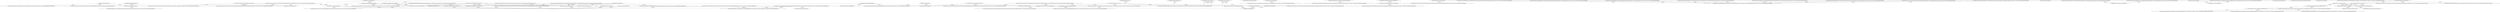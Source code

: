 digraph G {
0 [label="Microsoft.Extensions.Hosting.IHostApplicationLifetime"];
1 [label="Microsoft.Extensions.Logging.ILogger`1[[Microsoft.Extensions.Hosting.Internal.ApplicationLifetime, Microsoft.Extensions.Hosting, Version=8.0.0.0, Culture=neutral, PublicKeyToken=adb9793829ddae60]]"];
2 [label="Microsoft.Extensions.Hosting.IHostLifetime"];
3 [label="Microsoft.Extensions.Options.IOptions`1[[Microsoft.Extensions.Hosting.ConsoleLifetimeOptions, Microsoft.Extensions.Hosting, Version=8.0.0.0, Culture=neutral, PublicKeyToken=adb9793829ddae60]]"];
4 [label="Microsoft.Extensions.Hosting.IHostEnvironment"];
5 [label="Microsoft.Extensions.Options.IOptions`1[[Microsoft.Extensions.Hosting.HostOptions, Microsoft.Extensions.Hosting, Version=8.0.0.0, Culture=neutral, PublicKeyToken=adb9793829ddae60]]"];
6 [label="Microsoft.Extensions.Options.IOptions`1"];
7 ;
8 [label="Microsoft.Extensions.Options.IOptionsSnapshot`1"];
9 ;
10 [label="Microsoft.Extensions.Options.IOptionsMonitor`1"];
11 ;
12 ;
13 ;
14 [label="Microsoft.Extensions.Options.IOptionsFactory`1"];
15 ;
16 ;
17 [label="Microsoft.Extensions.Options.IOptionsMonitorCache`1"];
18 [label="Microsoft.Extensions.Logging.ILoggerFactory"];
19 [label="Microsoft.Extensions.Logging.ILogger`1"];
20 [label="System.Diagnostics.Metrics.IMeterFactory"];
21 [label="Microsoft.Extensions.Diagnostics.Metrics.MetricsSubscriptionManager"];
22 [label="System.Collections.Generic.IEnumerable`1[[Microsoft.Extensions.Diagnostics.Metrics.IMetricsListener, Microsoft.Extensions.Diagnostics.Abstractions, Version=8.0.0.0, Culture=neutral, PublicKeyToken=adb9793829ddae60]]"];
23 [label="Microsoft.Extensions.Options.IOptionsMonitor`1[[Microsoft.Extensions.Diagnostics.Metrics.MetricsOptions, Microsoft.Extensions.Diagnostics.Abstractions, Version=8.0.0.0, Culture=neutral, PublicKeyToken=adb9793829ddae60]]"];
24 [label="Microsoft.Extensions.Options.IStartupValidator"];
25 [label="Microsoft.Extensions.Options.IOptions`1[[Microsoft.Extensions.Options.StartupValidatorOptions, Microsoft.Extensions.Options, Version=8.0.0.0, Culture=neutral, PublicKeyToken=adb9793829ddae60]]"];
26 [label="Microsoft.Extensions.Options.IConfigureOptions`1[[Microsoft.Extensions.DependencyInjection.MetricsServiceExtensions+NoOpOptions, Microsoft.Extensions.Diagnostics, Version=8.0.0.0, Culture=neutral, PublicKeyToken=adb9793829ddae60]]"];
27 [label="Microsoft.Extensions.Diagnostics.Metrics.Configuration.IMetricListenerConfigurationFactory"];
28 [label="System.Collections.Generic.IEnumerable`1[[Microsoft.Extensions.Diagnostics.Metrics.Configuration.MetricsConfiguration, Microsoft.Extensions.Diagnostics, Version=8.0.0.0, Culture=neutral, PublicKeyToken=adb9793829ddae60]]"];
29 [label="Microsoft.Extensions.Logging.Configuration.ILoggerProviderConfigurationFactory"];
30 [label="System.Collections.Generic.IEnumerable`1[[Microsoft.Extensions.Logging.Configuration.LoggingConfiguration, Microsoft.Extensions.Logging.Configuration, Version=8.0.0.0, Culture=neutral, PublicKeyToken=adb9793829ddae60]]"];
31 [label="Microsoft.Extensions.Logging.Configuration.ILoggerProviderConfiguration`1"];
32 [label="Microsoft.Extensions.Logging.Console.ConsoleFormatter"];
33 [label="Microsoft.Extensions.Options.IOptionsMonitor`1[[Microsoft.Extensions.Logging.Console.SimpleConsoleFormatterOptions, Microsoft.Extensions.Logging.Console, Version=8.0.0.0, Culture=neutral, PublicKeyToken=adb9793829ddae60]]"];
34 [label="Microsoft.Extensions.Options.IConfigureOptions`1[[Microsoft.Extensions.Logging.Console.JsonConsoleFormatterOptions, Microsoft.Extensions.Logging.Console, Version=8.0.0.0, Culture=neutral, PublicKeyToken=adb9793829ddae60]]"];
35 [label="Microsoft.Extensions.Logging.Configuration.ILoggerProviderConfiguration`1[[Microsoft.Extensions.Logging.Console.ConsoleLoggerProvider, Microsoft.Extensions.Logging.Console, Version=8.0.0.0, Culture=neutral, PublicKeyToken=adb9793829ddae60]]"];
36 [label="Microsoft.Extensions.Options.IOptionsChangeTokenSource`1[[Microsoft.Extensions.Logging.Console.JsonConsoleFormatterOptions, Microsoft.Extensions.Logging.Console, Version=8.0.0.0, Culture=neutral, PublicKeyToken=adb9793829ddae60]]"];
37 [label="Microsoft.Extensions.Options.IConfigureOptions`1[[Microsoft.Extensions.Logging.Console.ConsoleFormatterOptions, Microsoft.Extensions.Logging.Console, Version=8.0.0.0, Culture=neutral, PublicKeyToken=adb9793829ddae60]]"];
38 [label="Microsoft.Extensions.Options.IOptionsChangeTokenSource`1[[Microsoft.Extensions.Logging.Console.ConsoleFormatterOptions, Microsoft.Extensions.Logging.Console, Version=8.0.0.0, Culture=neutral, PublicKeyToken=adb9793829ddae60]]"];
39 [label="Microsoft.Extensions.Options.IConfigureOptions`1[[Microsoft.Extensions.Logging.Console.SimpleConsoleFormatterOptions, Microsoft.Extensions.Logging.Console, Version=8.0.0.0, Culture=neutral, PublicKeyToken=adb9793829ddae60]]"];
40 [label="Microsoft.Extensions.Options.IOptionsChangeTokenSource`1[[Microsoft.Extensions.Logging.Console.SimpleConsoleFormatterOptions, Microsoft.Extensions.Logging.Console, Version=8.0.0.0, Culture=neutral, PublicKeyToken=adb9793829ddae60]]"];
41 [label="Microsoft.Extensions.Logging.ILoggerProvider"];
42 [label="Microsoft.Extensions.Options.IConfigureOptions`1[[Microsoft.Extensions.Logging.Console.ConsoleLoggerOptions, Microsoft.Extensions.Logging.Console, Version=8.0.0.0, Culture=neutral, PublicKeyToken=adb9793829ddae60]]"];
43 [label="Microsoft.Extensions.Options.IOptionsChangeTokenSource`1[[Microsoft.Extensions.Logging.Console.ConsoleLoggerOptions, Microsoft.Extensions.Logging.Console, Version=8.0.0.0, Culture=neutral, PublicKeyToken=adb9793829ddae60]]"];
44 [label="Microsoft.Extensions.Options.IConfigureOptions`1[[Microsoft.Extensions.Logging.LoggerFilterOptions, Microsoft.Extensions.Logging, Version=8.0.0.0, Culture=neutral, PublicKeyToken=adb9793829ddae60]]"];
45 [label="Microsoft.Extensions.Logging.EventSource.LoggingEventSource"];
46 [label="Microsoft.Extensions.Options.IOptionsChangeTokenSource`1[[Microsoft.Extensions.Logging.LoggerFilterOptions, Microsoft.Extensions.Logging, Version=8.0.0.0, Culture=neutral, PublicKeyToken=adb9793829ddae60]]"];
47 [label="Microsoft.AspNetCore.Hosting.IApplicationLifetime"];
48 [label="Microsoft.AspNetCore.Http.IHttpContextFactory"];
49 [label="System.IServiceProvider"];
50 [label="Microsoft.AspNetCore.Http.IMiddlewareFactory"];
51 [label="Microsoft.AspNetCore.Hosting.Builder.IApplicationBuilderFactory"];
52 [label="Microsoft.AspNetCore.Hosting.HostingMetrics"];
53 [label="Microsoft.AspNetCore.Connections.IConnectionListenerFactory"];
54 [label="Microsoft.Extensions.Options.IOptions`1[[Microsoft.AspNetCore.Server.Kestrel.Transport.NamedPipes.NamedPipeTransportOptions, Microsoft.AspNetCore.Server.Kestrel.Transport.NamedPipes, Version=8.0.0.0, Culture=neutral, PublicKeyToken=adb9793829ddae60]]"];
55 [label="Microsoft.Extensions.ObjectPool.ObjectPoolProvider"];
56 [label="Microsoft.Extensions.Options.IConfigureOptions`1[[Microsoft.AspNetCore.Server.Kestrel.Core.KestrelServerOptions, Microsoft.AspNetCore.Server.Kestrel.Core, Version=8.0.0.0, Culture=neutral, PublicKeyToken=adb9793829ddae60]]"];
57 [label="Microsoft.AspNetCore.Server.Kestrel.Core.IHttpsConfigurationService"];
58 [label="Microsoft.AspNetCore.Hosting.Server.IServer"];
59 [label="Microsoft.Extensions.Options.IOptions`1[[Microsoft.AspNetCore.Server.Kestrel.Core.KestrelServerOptions, Microsoft.AspNetCore.Server.Kestrel.Core, Version=8.0.0.0, Culture=neutral, PublicKeyToken=adb9793829ddae60]]"];
60 [label="System.Collections.Generic.IEnumerable`1[[Microsoft.AspNetCore.Connections.IConnectionListenerFactory, Microsoft.AspNetCore.Connections.Abstractions, Version=8.0.0.0, Culture=neutral, PublicKeyToken=adb9793829ddae60]]"];
61 [label="System.Collections.Generic.IEnumerable`1[[Microsoft.AspNetCore.Connections.IMultiplexedConnectionListenerFactory, Microsoft.AspNetCore.Connections.Abstractions, Version=8.0.0.0, Culture=neutral, PublicKeyToken=adb9793829ddae60]]"];
62 [label="Microsoft.AspNetCore.Server.Kestrel.Core.Internal.Infrastructure.KestrelMetrics"];
63 [label="Microsoft.AspNetCore.Server.Kestrel.Core.HttpsConfigurationService+IInitializer"];
64 [label="Microsoft.Extensions.Logging.ILogger`1[[Microsoft.AspNetCore.Server.Kestrel.Core.KestrelServer, Microsoft.AspNetCore.Server.Kestrel.Core, Version=8.0.0.0, Culture=neutral, PublicKeyToken=adb9793829ddae60]]"];
65 [label="Microsoft.Extensions.Logging.ILogger`1[[Microsoft.AspNetCore.Server.Kestrel.Https.Internal.HttpsConnectionMiddleware, Microsoft.AspNetCore.Server.Kestrel.Core, Version=8.0.0.0, Culture=neutral, PublicKeyToken=adb9793829ddae60]]"];
66 [label="Microsoft.AspNetCore.Hosting.IStartupFilter"];
67 [label="Microsoft.Extensions.Configuration.IConfiguration"];
68 [label="Microsoft.Extensions.Options.IConfigureOptions`1[[Microsoft.AspNetCore.Builder.ForwardedHeadersOptions, Microsoft.AspNetCore.HttpOverrides, Version=8.0.0.0, Culture=neutral, PublicKeyToken=adb9793829ddae60]]"];
69 [label="Microsoft.AspNetCore.Routing.IInlineConstraintResolver"];
70 [label="Microsoft.Extensions.Options.IOptions`1[[Microsoft.AspNetCore.Routing.RouteOptions, Microsoft.AspNetCore.Routing, Version=8.0.0.0, Culture=neutral, PublicKeyToken=adb9793829ddae60]]"];
71 [label="Microsoft.AspNetCore.Routing.RoutingMarkerService"];
72 [label="Microsoft.AspNetCore.Routing.ParameterPolicyFactory"];
73 [label="Microsoft.AspNetCore.Routing.Matching.MatcherFactory"];
74 [label="Microsoft.AspNetCore.Routing.Matching.DfaMatcherBuilder"];
75 [label="Microsoft.AspNetCore.Routing.Matching.EndpointSelector"];
76 [label="System.Collections.Generic.IEnumerable`1[[Microsoft.AspNetCore.Routing.MatcherPolicy, Microsoft.AspNetCore.Routing, Version=8.0.0.0, Culture=neutral, PublicKeyToken=adb9793829ddae60]]"];
77 [label="Microsoft.AspNetCore.Routing.Internal.DfaGraphWriter"];
78 [label="Microsoft.AspNetCore.Routing.Matching.DataSourceDependentMatcher+Lifetime"];
79 [label="Microsoft.AspNetCore.Routing.LinkGenerator"];
80 [label="Microsoft.AspNetCore.Routing.Template.TemplateBinderFactory"];
81 [label="Microsoft.AspNetCore.Routing.EndpointDataSource"];
82 [label="Microsoft.Extensions.Logging.ILogger`1[[Microsoft.AspNetCore.Routing.DefaultLinkGenerator, Microsoft.AspNetCore.Routing, Version=8.0.0.0, Culture=neutral, PublicKeyToken=adb9793829ddae60]]"];
83 [label="Microsoft.AspNetCore.Routing.IEndpointAddressScheme`1[[System.String, System.Private.CoreLib, Version=8.0.0.0, Culture=neutral, PublicKeyToken=7cec85d7bea7798e]]"];
84 [label="Microsoft.AspNetCore.Routing.IEndpointAddressScheme`1[[Microsoft.AspNetCore.Routing.RouteValuesAddress, Microsoft.AspNetCore.Routing, Version=8.0.0.0, Culture=neutral, PublicKeyToken=adb9793829ddae60]]"];
85 [label="Microsoft.AspNetCore.Routing.LinkParser"];
86 [label="Microsoft.Extensions.Logging.ILogger`1[[Microsoft.AspNetCore.Routing.DefaultLinkParser, Microsoft.AspNetCore.Routing, Version=8.0.0.0, Culture=neutral, PublicKeyToken=adb9793829ddae60]]"];
87 [label="Microsoft.AspNetCore.Routing.MatcherPolicy"];
88 [label="Microsoft.Extensions.ObjectPool.ObjectPool`1[[Microsoft.AspNetCore.Routing.UriBuildingContext, Microsoft.AspNetCore.Routing, Version=8.0.0.0, Culture=neutral, PublicKeyToken=adb9793829ddae60]]"];
89 [label="Microsoft.AspNetCore.Routing.Patterns.RoutePatternTransformer"];
90 [label="Microsoft.AspNetCore.Routing.RoutingMetrics"];
91 [label="Microsoft.Extensions.Options.IConfigureOptions`1[[Microsoft.AspNetCore.Routing.RouteHandlerOptions, Microsoft.AspNetCore.Routing, Version=8.0.0.0, Culture=neutral, PublicKeyToken=adb9793829ddae60]]"];
92 [label="Microsoft.Extensions.Options.IConfigureOptions`1[[Microsoft.AspNetCore.Routing.RouteOptions, Microsoft.AspNetCore.Routing, Version=8.0.0.0, Culture=neutral, PublicKeyToken=adb9793829ddae60]]"];
93 [label="Microsoft.AspNetCore.Mvc.Infrastructure.IActionDescriptorCollectionProvider"];
94 [label="System.Collections.Generic.IEnumerable`1[[Microsoft.AspNetCore.Mvc.Abstractions.IActionDescriptorProvider, Microsoft.AspNetCore.Mvc.Abstractions, Version=8.0.0.0, Culture=neutral, PublicKeyToken=adb9793829ddae60]]"];
95 [label="System.Collections.Generic.IEnumerable`1[[Microsoft.AspNetCore.Mvc.Infrastructure.IActionDescriptorChangeProvider, Microsoft.AspNetCore.Mvc.Core, Version=8.0.0.0, Culture=neutral, PublicKeyToken=adb9793829ddae60]]"];
96 [label="Microsoft.Extensions.Logging.ILogger`1[[Microsoft.AspNetCore.Mvc.Infrastructure.DefaultActionDescriptorCollectionProvider, Microsoft.AspNetCore.Mvc.Core, Version=8.0.0.0, Culture=neutral, PublicKeyToken=adb9793829ddae60]]"];
97 [label="Microsoft.AspNetCore.Mvc.ApiExplorer.IApiDescriptionGroupCollectionProvider"];
98 [label="System.Collections.Generic.IEnumerable`1[[Microsoft.AspNetCore.Mvc.ApiExplorer.IApiDescriptionProvider, Microsoft.AspNetCore.Mvc.Abstractions, Version=8.0.0.0, Culture=neutral, PublicKeyToken=adb9793829ddae60]]"];
99 [label="Microsoft.AspNetCore.Mvc.ApiExplorer.IApiDescriptionProvider"];
100 [label="Microsoft.Extensions.DependencyInjection.IServiceProviderIsService"];
101 [label="Microsoft.Extensions.Options.IConfigureOptions`1[[Swashbuckle.AspNetCore.SwaggerGen.SwaggerGeneratorOptions, Swashbuckle.AspNetCore.SwaggerGen, Version=6.4.0.0, Culture=neutral, PublicKeyToken=d84d99fb0135530a]]"];
102 [label="Microsoft.Extensions.Options.IOptions`1[[Swashbuckle.AspNetCore.SwaggerGen.SwaggerGenOptions, Swashbuckle.AspNetCore.SwaggerGen, Version=6.4.0.0, Culture=neutral, PublicKeyToken=d84d99fb0135530a]]"];
103 [label="Microsoft.AspNetCore.Hosting.IWebHostEnvironment"];
104 [label="Microsoft.Extensions.Options.IConfigureOptions`1[[Swashbuckle.AspNetCore.SwaggerGen.SchemaGeneratorOptions, Swashbuckle.AspNetCore.SwaggerGen, Version=6.4.0.0, Culture=neutral, PublicKeyToken=d84d99fb0135530a]]"];
105 [label="Swashbuckle.AspNetCore.Swagger.ISwaggerProvider"];
106 [label="Swashbuckle.AspNetCore.SwaggerGen.SwaggerGeneratorOptions"];
107 [label="Swashbuckle.AspNetCore.SwaggerGen.ISchemaGenerator"];
108 [label="Swashbuckle.AspNetCore.Swagger.IAsyncSwaggerProvider"];
109 [label="Swashbuckle.AspNetCore.SwaggerGen.SchemaGeneratorOptions"];
110 [label="Swashbuckle.AspNetCore.SwaggerGen.ISerializerDataContractResolver"];
111 [label="Microsoft.Extensions.ApiDescriptions.IDocumentProvider"];
112 [label="Microsoft.Extensions.Options.IOptions`1[[Swashbuckle.AspNetCore.SwaggerGen.SwaggerGeneratorOptions, Swashbuckle.AspNetCore.SwaggerGen, Version=6.4.0.0, Culture=neutral, PublicKeyToken=d84d99fb0135530a]]"];
113 [label="Microsoft.Extensions.Options.IOptions`1[[Swashbuckle.AspNetCore.Swagger.SwaggerOptions, Swashbuckle.AspNetCore.Swagger, Version=6.4.0.0, Culture=neutral, PublicKeyToken=62657d7474907593]]"];
0 -> 1 [ label="depends on"];
2 -> 3 [ label="depends on"];
2 -> 4 [ label="depends on"];
2 -> 0 [ label="depends on"];
2 -> 5 [ label="depends on"];
6 -> 7 [ label="depends on"];
8 -> 9 [ label="depends on"];
10 -> 11 [ label="depends on"];
10 -> 12 [ label="depends on"];
10 -> 13 [ label="depends on"];
14 -> 15 [ label="depends on"];
14 -> 16 [ label="depends on"];
19 -> 18 [ label="depends on"];
21 -> 22 [ label="depends on"];
21 -> 23 [ label="depends on"];
21 -> 20 [ label="depends on"];
24 -> 25 [ label="depends on"];
26 -> 21 [ label="depends on"];
27 -> 28 [ label="depends on"];
29 -> 30 [ label="depends on"];
31 -> 29 [ label="depends on"];
32 -> 33 [ label="depends on"];
34 -> 35 [ label="depends on"];
36 -> 35 [ label="depends on"];
37 -> 35 [ label="depends on"];
38 -> 35 [ label="depends on"];
39 -> 35 [ label="depends on"];
40 -> 35 [ label="depends on"];
42 -> 35 [ label="depends on"];
43 -> 35 [ label="depends on"];
44 -> 45 [ label="depends on"];
46 -> 45 [ label="depends on"];
47 -> 0 [ label="depends on"];
48 -> 49 [ label="depends on"];
50 -> 49 [ label="depends on"];
51 -> 49 [ label="depends on"];
52 -> 20 [ label="depends on"];
53 -> 18 [ label="depends on"];
53 -> 54 [ label="depends on"];
53 -> 55 [ label="depends on"];
56 -> 49 [ label="depends on"];
58 -> 59 [ label="depends on"];
58 -> 60 [ label="depends on"];
58 -> 61 [ label="depends on"];
58 -> 57 [ label="depends on"];
58 -> 18 [ label="depends on"];
58 -> 62 [ label="depends on"];
62 -> 20 [ label="depends on"];
63 -> 4 [ label="depends on"];
63 -> 64 [ label="depends on"];
63 -> 65 [ label="depends on"];
66 -> 67 [ label="depends on"];
68 -> 67 [ label="depends on"];
69 -> 70 [ label="depends on"];
69 -> 49 [ label="depends on"];
72 -> 70 [ label="depends on"];
72 -> 49 [ label="depends on"];
73 -> 49 [ label="depends on"];
74 -> 18 [ label="depends on"];
74 -> 72 [ label="depends on"];
74 -> 75 [ label="depends on"];
74 -> 76 [ label="depends on"];
77 -> 49 [ label="depends on"];
79 -> 80 [ label="depends on"];
79 -> 81 [ label="depends on"];
79 -> 70 [ label="depends on"];
79 -> 82 [ label="depends on"];
79 -> 49 [ label="depends on"];
80 -> 72 [ label="depends on"];
80 -> 88 [ label="depends on"];
83 -> 81 [ label="depends on"];
84 -> 81 [ label="depends on"];
85 -> 72 [ label="depends on"];
85 -> 81 [ label="depends on"];
85 -> 86 [ label="depends on"];
85 -> 49 [ label="depends on"];
89 -> 72 [ label="depends on"];
90 -> 20 [ label="depends on"];
91 -> 4 [ label="depends on"];
93 -> 94 [ label="depends on"];
93 -> 95 [ label="depends on"];
93 -> 96 [ label="depends on"];
97 -> 93 [ label="depends on"];
97 -> 98 [ label="depends on"];
99 -> 81 [ label="depends on"];
99 -> 4 [ label="depends on"];
99 -> 72 [ label="depends on"];
99 -> 100 [ label="depends on"];
101 -> 102 [ label="depends on"];
101 -> 49 [ label="depends on"];
101 -> 103 [ label="depends on"];
104 -> 102 [ label="depends on"];
104 -> 49 [ label="depends on"];
105 -> 106 [ label="depends on"];
105 -> 97 [ label="depends on"];
105 -> 107 [ label="depends on"];
107 -> 109 [ label="depends on"];
107 -> 110 [ label="depends on"];
108 -> 106 [ label="depends on"];
108 -> 97 [ label="depends on"];
108 -> 107 [ label="depends on"];
111 -> 112 [ label="depends on"];
111 -> 113 [ label="depends on"];
111 -> 108 [ label="depends on"];
}
